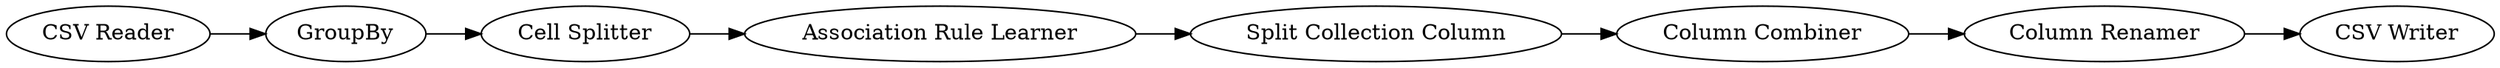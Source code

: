 digraph {
	7 -> 8
	4 -> 5
	3 -> 4
	5 -> 6
	1 -> 2
	2 -> 3
	6 -> 7
	5 [label="Split Collection Column"]
	1 [label="CSV Reader"]
	7 [label="Column Renamer"]
	4 [label="Association Rule Learner"]
	6 [label="Column Combiner"]
	8 [label="CSV Writer"]
	3 [label="Cell Splitter"]
	2 [label=GroupBy]
	rankdir=LR
}
